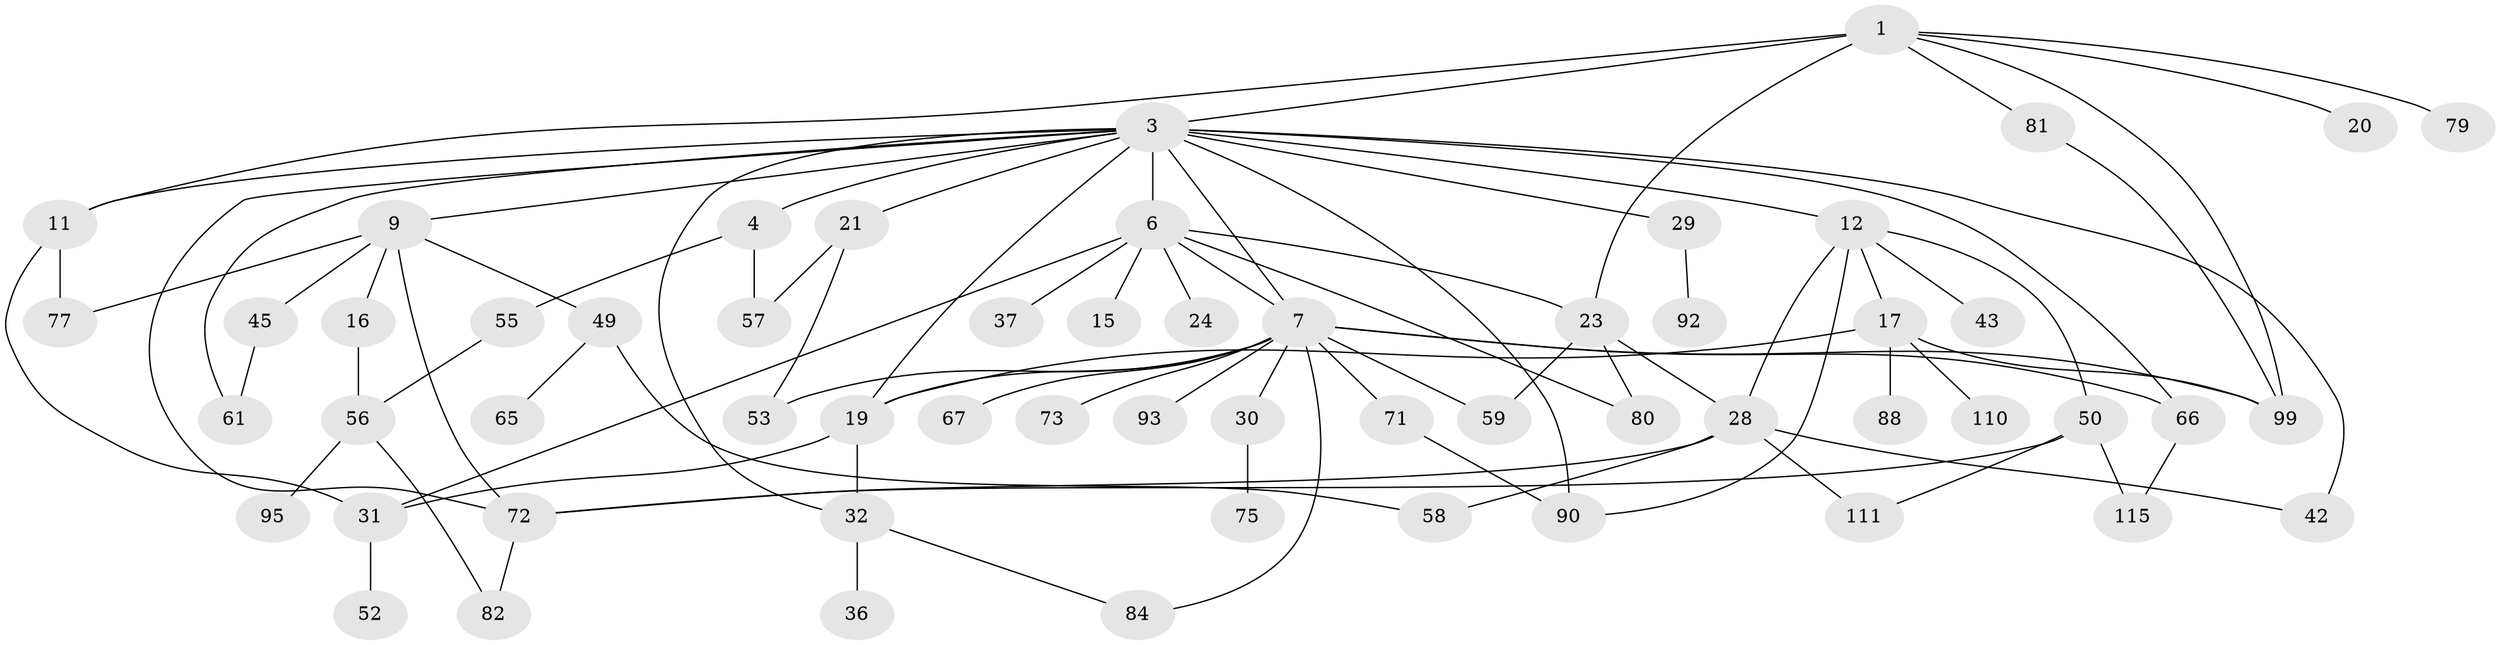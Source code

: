 // original degree distribution, {4: 0.15384615384615385, 6: 0.042735042735042736, 8: 0.008547008547008548, 3: 0.15384615384615385, 7: 0.02564102564102564, 5: 0.042735042735042736, 1: 0.2905982905982906, 2: 0.28205128205128205}
// Generated by graph-tools (version 1.1) at 2025/13/03/09/25 04:13:24]
// undirected, 58 vertices, 88 edges
graph export_dot {
graph [start="1"]
  node [color=gray90,style=filled];
  1 [super="+2"];
  3 [super="+114+13+5"];
  4 [super="+8"];
  6 [super="+60+10+113"];
  7 [super="+14+44+51+63"];
  9;
  11 [super="+70+102+64"];
  12 [super="+18+26"];
  15;
  16;
  17 [super="+100+68+41"];
  19 [super="+104+22"];
  20;
  21;
  23 [super="+35"];
  24 [super="+54"];
  28 [super="+38"];
  29 [super="+47"];
  30;
  31 [super="+46"];
  32 [super="+33"];
  36;
  37 [super="+97"];
  42 [super="+69+91"];
  43;
  45;
  49 [super="+109"];
  50 [super="+94+78"];
  52;
  53;
  55;
  56 [super="+76+89"];
  57;
  58;
  59;
  61;
  65;
  66;
  67;
  71;
  72 [super="+74+103+108"];
  73;
  75;
  77;
  79;
  80 [super="+86"];
  81;
  82 [super="+83"];
  84;
  88;
  90;
  92;
  93;
  95;
  99 [super="+105"];
  110;
  111;
  115;
  1 -- 20;
  1 -- 81;
  1 -- 99;
  1 -- 3 [weight=2];
  1 -- 23;
  1 -- 11;
  1 -- 79;
  3 -- 4;
  3 -- 9;
  3 -- 21;
  3 -- 72 [weight=2];
  3 -- 66;
  3 -- 61;
  3 -- 32;
  3 -- 6 [weight=2];
  3 -- 90;
  3 -- 29;
  3 -- 7;
  3 -- 42;
  3 -- 11;
  3 -- 12;
  3 -- 19;
  4 -- 57;
  4 -- 55;
  6 -- 37;
  6 -- 80;
  6 -- 23;
  6 -- 7;
  6 -- 24;
  6 -- 15;
  6 -- 31;
  7 -- 30;
  7 -- 73;
  7 -- 19 [weight=2];
  7 -- 93;
  7 -- 99 [weight=2];
  7 -- 53;
  7 -- 71;
  7 -- 66;
  7 -- 67;
  7 -- 84;
  7 -- 59;
  9 -- 16;
  9 -- 45;
  9 -- 49;
  9 -- 72;
  9 -- 77;
  11 -- 31;
  11 -- 77;
  12 -- 17;
  12 -- 43;
  12 -- 50;
  12 -- 90;
  12 -- 28;
  16 -- 56;
  17 -- 99;
  17 -- 110;
  17 -- 88;
  17 -- 19;
  19 -- 31;
  19 -- 32;
  21 -- 53;
  21 -- 57;
  23 -- 80 [weight=2];
  23 -- 28;
  23 -- 59;
  28 -- 42;
  28 -- 58;
  28 -- 111;
  28 -- 72;
  29 -- 92;
  30 -- 75;
  31 -- 52;
  32 -- 36;
  32 -- 84;
  45 -- 61;
  49 -- 65;
  49 -- 58;
  50 -- 111;
  50 -- 72;
  50 -- 115;
  55 -- 56;
  56 -- 82;
  56 -- 95;
  66 -- 115;
  71 -- 90;
  72 -- 82;
  81 -- 99;
}
